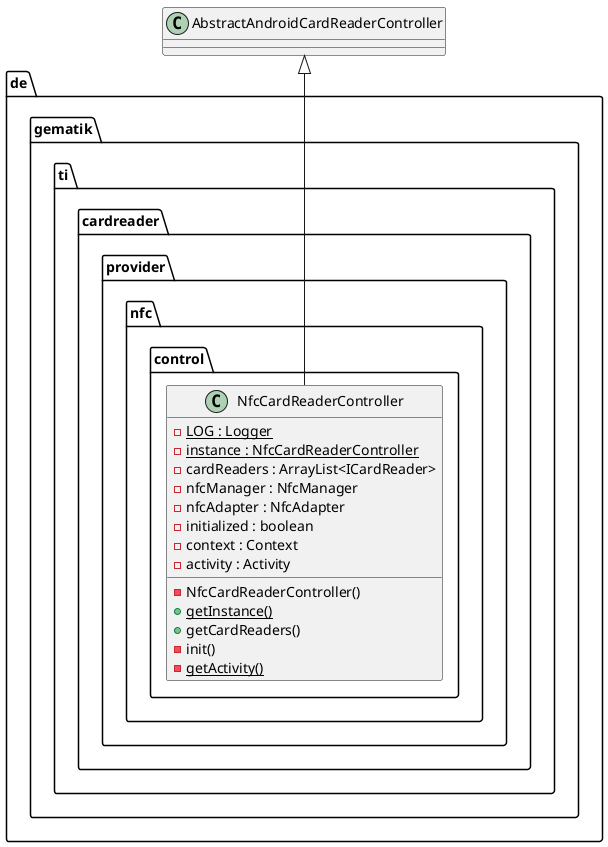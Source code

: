 @startuml

    package de.gematik.ti.cardreader.provider.nfc.control {
      class NfcCardReaderController {
                {static} - LOG : Logger
                {static} - instance : NfcCardReaderController
                - cardReaders : ArrayList<ICardReader>
                - nfcManager : NfcManager
                - nfcAdapter : NfcAdapter
                - initialized : boolean
                - context : Context
                - activity : Activity
                - NfcCardReaderController()
                {static} + getInstance()
                + getCardReaders()
                - init()
                {static} - getActivity()
            }
    }


  NfcCardReaderController -up-|> AbstractAndroidCardReaderController

@enduml
